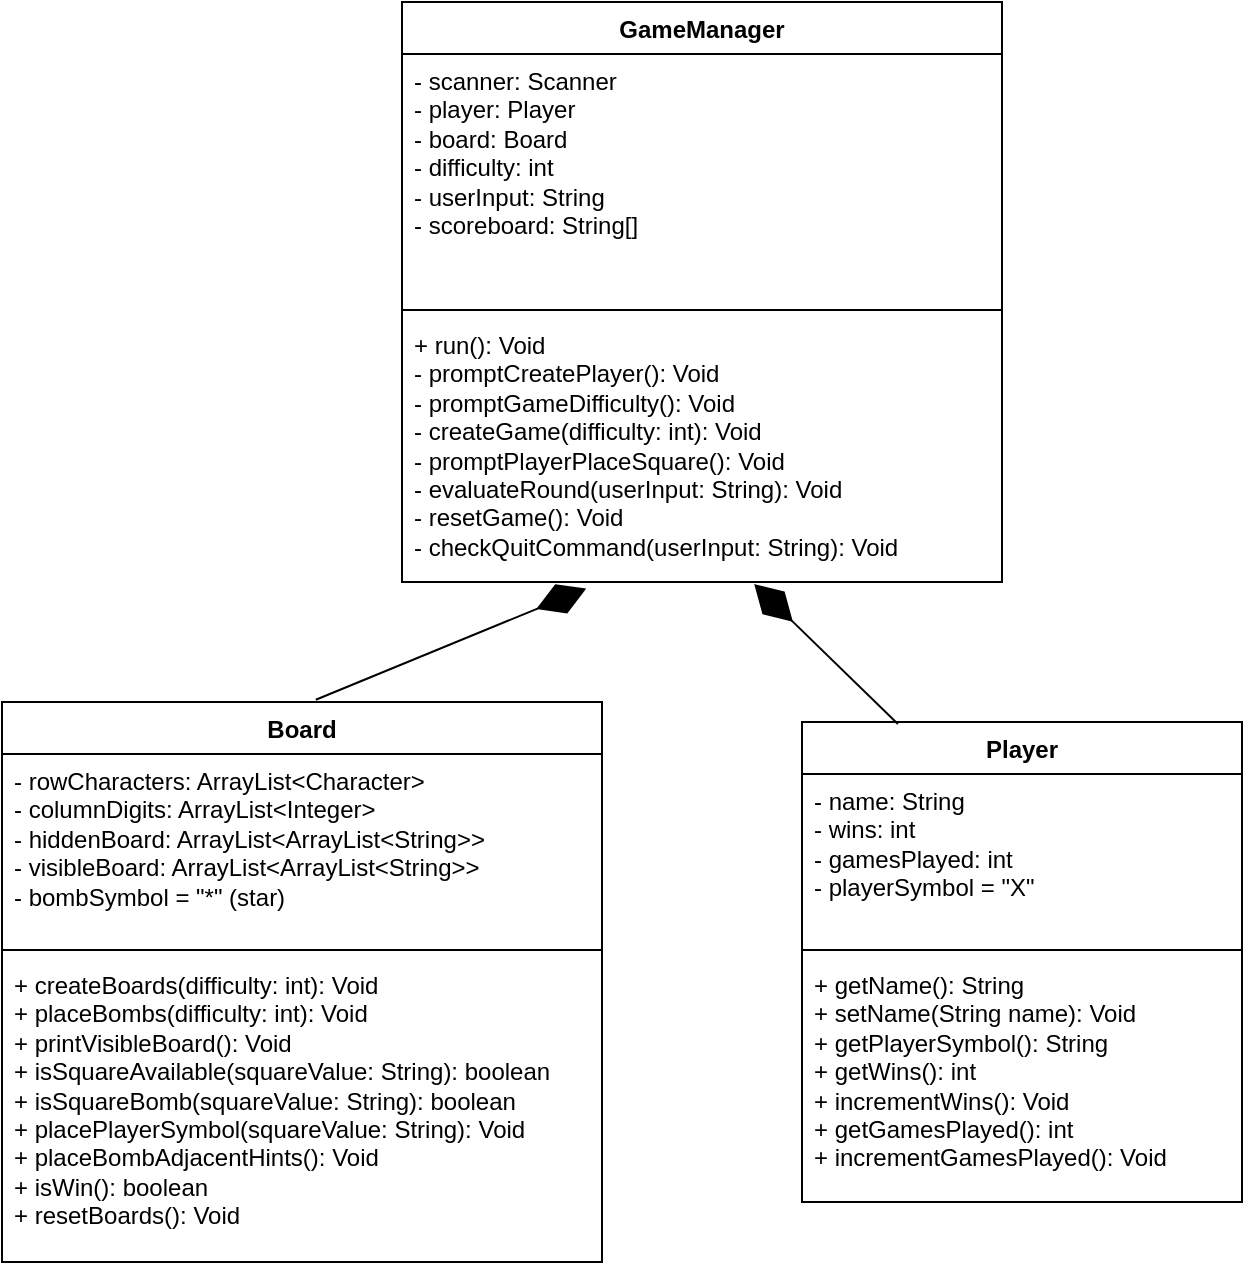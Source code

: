 <mxfile version="24.8.0">
  <diagram name="Page-1" id="RZKibCni7g9kxZXS_z_n">
    <mxGraphModel dx="984" dy="625" grid="1" gridSize="10" guides="1" tooltips="1" connect="1" arrows="1" fold="1" page="1" pageScale="1" pageWidth="827" pageHeight="1169" math="0" shadow="0">
      <root>
        <mxCell id="0" />
        <mxCell id="1" parent="0" />
        <mxCell id="U2EwRurGT0Z17VS3B1_g-1" value="Player" style="swimlane;fontStyle=1;align=center;verticalAlign=top;childLayout=stackLayout;horizontal=1;startSize=26;horizontalStack=0;resizeParent=1;resizeParentMax=0;resizeLast=0;collapsible=1;marginBottom=0;whiteSpace=wrap;html=1;" parent="1" vertex="1">
          <mxGeometry x="490" y="380" width="220" height="240" as="geometry" />
        </mxCell>
        <mxCell id="U2EwRurGT0Z17VS3B1_g-2" value="- name: String&lt;div&gt;- wins: int&lt;/div&gt;&lt;div&gt;&lt;span style=&quot;background-color: initial;&quot;&gt;- gamesPlayed: int&lt;/span&gt;&lt;br&gt;&lt;/div&gt;&lt;div&gt;- playerSymbol = &quot;X&quot;&lt;/div&gt;" style="text;strokeColor=none;fillColor=none;align=left;verticalAlign=top;spacingLeft=4;spacingRight=4;overflow=hidden;rotatable=0;points=[[0,0.5],[1,0.5]];portConstraint=eastwest;whiteSpace=wrap;html=1;" parent="U2EwRurGT0Z17VS3B1_g-1" vertex="1">
          <mxGeometry y="26" width="220" height="84" as="geometry" />
        </mxCell>
        <mxCell id="U2EwRurGT0Z17VS3B1_g-3" value="" style="line;strokeWidth=1;fillColor=none;align=left;verticalAlign=middle;spacingTop=-1;spacingLeft=3;spacingRight=3;rotatable=0;labelPosition=right;points=[];portConstraint=eastwest;strokeColor=inherit;" parent="U2EwRurGT0Z17VS3B1_g-1" vertex="1">
          <mxGeometry y="110" width="220" height="8" as="geometry" />
        </mxCell>
        <mxCell id="U2EwRurGT0Z17VS3B1_g-4" value="+ getName(): String&lt;div&gt;+ setName(String name): Void&lt;/div&gt;&lt;div&gt;+ getPlayerSymbol(): String&lt;/div&gt;&lt;div&gt;+ getWins(): int&lt;/div&gt;&lt;div&gt;+ incrementWins(): Void&lt;/div&gt;&lt;div&gt;+ getGamesPlayed(): int&lt;/div&gt;&lt;div&gt;+ incrementGamesPlayed(): Void&lt;/div&gt;" style="text;strokeColor=none;fillColor=none;align=left;verticalAlign=top;spacingLeft=4;spacingRight=4;overflow=hidden;rotatable=0;points=[[0,0.5],[1,0.5]];portConstraint=eastwest;whiteSpace=wrap;html=1;" parent="U2EwRurGT0Z17VS3B1_g-1" vertex="1">
          <mxGeometry y="118" width="220" height="122" as="geometry" />
        </mxCell>
        <mxCell id="U2EwRurGT0Z17VS3B1_g-6" value="Board" style="swimlane;fontStyle=1;align=center;verticalAlign=top;childLayout=stackLayout;horizontal=1;startSize=26;horizontalStack=0;resizeParent=1;resizeParentMax=0;resizeLast=0;collapsible=1;marginBottom=0;whiteSpace=wrap;html=1;" parent="1" vertex="1">
          <mxGeometry x="90" y="370" width="300" height="280" as="geometry" />
        </mxCell>
        <mxCell id="U2EwRurGT0Z17VS3B1_g-7" value="- rowCharacters: ArrayList&amp;lt;Character&amp;gt;&lt;div&gt;- columnDigits: ArrayList&amp;lt;Integer&amp;gt;&lt;/div&gt;&lt;div&gt;- hiddenBoard: ArrayList&amp;lt;ArrayList&amp;lt;String&amp;gt;&amp;gt;&lt;/div&gt;&lt;div&gt;- visibleBoard: ArrayList&amp;lt;ArrayList&amp;lt;String&amp;gt;&amp;gt;&lt;/div&gt;&lt;div&gt;- bombSymbol = &quot;*&quot; (star)&lt;/div&gt;" style="text;strokeColor=none;fillColor=none;align=left;verticalAlign=top;spacingLeft=4;spacingRight=4;overflow=hidden;rotatable=0;points=[[0,0.5],[1,0.5]];portConstraint=eastwest;whiteSpace=wrap;html=1;" parent="U2EwRurGT0Z17VS3B1_g-6" vertex="1">
          <mxGeometry y="26" width="300" height="94" as="geometry" />
        </mxCell>
        <mxCell id="U2EwRurGT0Z17VS3B1_g-8" value="" style="line;strokeWidth=1;fillColor=none;align=left;verticalAlign=middle;spacingTop=-1;spacingLeft=3;spacingRight=3;rotatable=0;labelPosition=right;points=[];portConstraint=eastwest;strokeColor=inherit;" parent="U2EwRurGT0Z17VS3B1_g-6" vertex="1">
          <mxGeometry y="120" width="300" height="8" as="geometry" />
        </mxCell>
        <mxCell id="U2EwRurGT0Z17VS3B1_g-9" value="+ createBoards(difficulty: int): Void&lt;div&gt;+ placeBombs(difficulty: int): Void&lt;/div&gt;&lt;div&gt;+ printVisibleBoard(): Void&lt;/div&gt;&lt;div&gt;&lt;span style=&quot;background-color: initial;&quot;&gt;+ isSquareAvailable(squareValue: String): boolean&lt;/span&gt;&lt;br&gt;&lt;/div&gt;&lt;div&gt;+ isSquareBomb(squareValue: String): boolean&lt;/div&gt;&lt;div&gt;+ placePlayerSymbol(squareValue: String): Void&lt;/div&gt;&lt;div&gt;+ placeBombAdjacentHints(): Void&lt;/div&gt;&lt;div&gt;+ isWin(): boolean&lt;/div&gt;&lt;div&gt;&lt;div&gt;+ resetBoards(): Void&lt;/div&gt;&lt;/div&gt;&lt;div&gt;&lt;br&gt;&lt;/div&gt;" style="text;strokeColor=none;fillColor=none;align=left;verticalAlign=top;spacingLeft=4;spacingRight=4;overflow=hidden;rotatable=0;points=[[0,0.5],[1,0.5]];portConstraint=eastwest;whiteSpace=wrap;html=1;" parent="U2EwRurGT0Z17VS3B1_g-6" vertex="1">
          <mxGeometry y="128" width="300" height="152" as="geometry" />
        </mxCell>
        <mxCell id="U2EwRurGT0Z17VS3B1_g-10" value="GameManager" style="swimlane;fontStyle=1;align=center;verticalAlign=top;childLayout=stackLayout;horizontal=1;startSize=26;horizontalStack=0;resizeParent=1;resizeParentMax=0;resizeLast=0;collapsible=1;marginBottom=0;whiteSpace=wrap;html=1;" parent="1" vertex="1">
          <mxGeometry x="290" y="20" width="300" height="290" as="geometry" />
        </mxCell>
        <mxCell id="U2EwRurGT0Z17VS3B1_g-11" value="- scanner: Scanner&lt;div&gt;- player: Player&lt;/div&gt;&lt;div&gt;- board: Board&lt;/div&gt;&lt;div&gt;- difficulty: int&lt;/div&gt;&lt;div&gt;- userInput: String&lt;/div&gt;&lt;div&gt;-&amp;nbsp;&lt;span style=&quot;background-color: initial;&quot;&gt;scoreboard: String[]&lt;/span&gt;&lt;/div&gt;" style="text;strokeColor=none;fillColor=none;align=left;verticalAlign=top;spacingLeft=4;spacingRight=4;overflow=hidden;rotatable=0;points=[[0,0.5],[1,0.5]];portConstraint=eastwest;whiteSpace=wrap;html=1;" parent="U2EwRurGT0Z17VS3B1_g-10" vertex="1">
          <mxGeometry y="26" width="300" height="124" as="geometry" />
        </mxCell>
        <mxCell id="U2EwRurGT0Z17VS3B1_g-12" value="" style="line;strokeWidth=1;fillColor=none;align=left;verticalAlign=middle;spacingTop=-1;spacingLeft=3;spacingRight=3;rotatable=0;labelPosition=right;points=[];portConstraint=eastwest;strokeColor=inherit;" parent="U2EwRurGT0Z17VS3B1_g-10" vertex="1">
          <mxGeometry y="150" width="300" height="8" as="geometry" />
        </mxCell>
        <mxCell id="U2EwRurGT0Z17VS3B1_g-13" value="+ run(): Void&lt;div&gt;- promptCreatePlayer(): Void&lt;/div&gt;&lt;div&gt;- promptGameDifficulty(): Void&lt;/div&gt;&lt;div&gt;- createGame(difficulty: int): Void&lt;/div&gt;&lt;div&gt;- promptPlayerPlaceSquare(): Void&lt;/div&gt;&lt;div&gt;- evaluateRound(userInput: String): Void&lt;/div&gt;&lt;div&gt;- resetGame(): Void&lt;/div&gt;&lt;div&gt;- checkQuitCommand(userInput: String): Void&lt;/div&gt;" style="text;strokeColor=none;fillColor=none;align=left;verticalAlign=top;spacingLeft=4;spacingRight=4;overflow=hidden;rotatable=0;points=[[0,0.5],[1,0.5]];portConstraint=eastwest;whiteSpace=wrap;html=1;" parent="U2EwRurGT0Z17VS3B1_g-10" vertex="1">
          <mxGeometry y="158" width="300" height="132" as="geometry" />
        </mxCell>
        <mxCell id="U2EwRurGT0Z17VS3B1_g-14" value="" style="endArrow=diamondThin;endFill=1;endSize=24;html=1;rounded=0;exitX=0.523;exitY=-0.004;exitDx=0;exitDy=0;exitPerimeter=0;entryX=0.307;entryY=1.025;entryDx=0;entryDy=0;entryPerimeter=0;" parent="1" source="U2EwRurGT0Z17VS3B1_g-6" target="U2EwRurGT0Z17VS3B1_g-13" edge="1">
          <mxGeometry width="160" relative="1" as="geometry">
            <mxPoint x="500" y="450" as="sourcePoint" />
            <mxPoint x="450" y="320" as="targetPoint" />
          </mxGeometry>
        </mxCell>
        <mxCell id="U2EwRurGT0Z17VS3B1_g-15" value="" style="endArrow=diamondThin;endFill=1;endSize=24;html=1;rounded=0;entryX=0.587;entryY=1.008;entryDx=0;entryDy=0;entryPerimeter=0;exitX=0.218;exitY=0.004;exitDx=0;exitDy=0;exitPerimeter=0;" parent="1" source="U2EwRurGT0Z17VS3B1_g-1" target="U2EwRurGT0Z17VS3B1_g-13" edge="1">
          <mxGeometry width="160" relative="1" as="geometry">
            <mxPoint x="500" y="360" as="sourcePoint" />
            <mxPoint x="660" y="360" as="targetPoint" />
          </mxGeometry>
        </mxCell>
      </root>
    </mxGraphModel>
  </diagram>
</mxfile>
